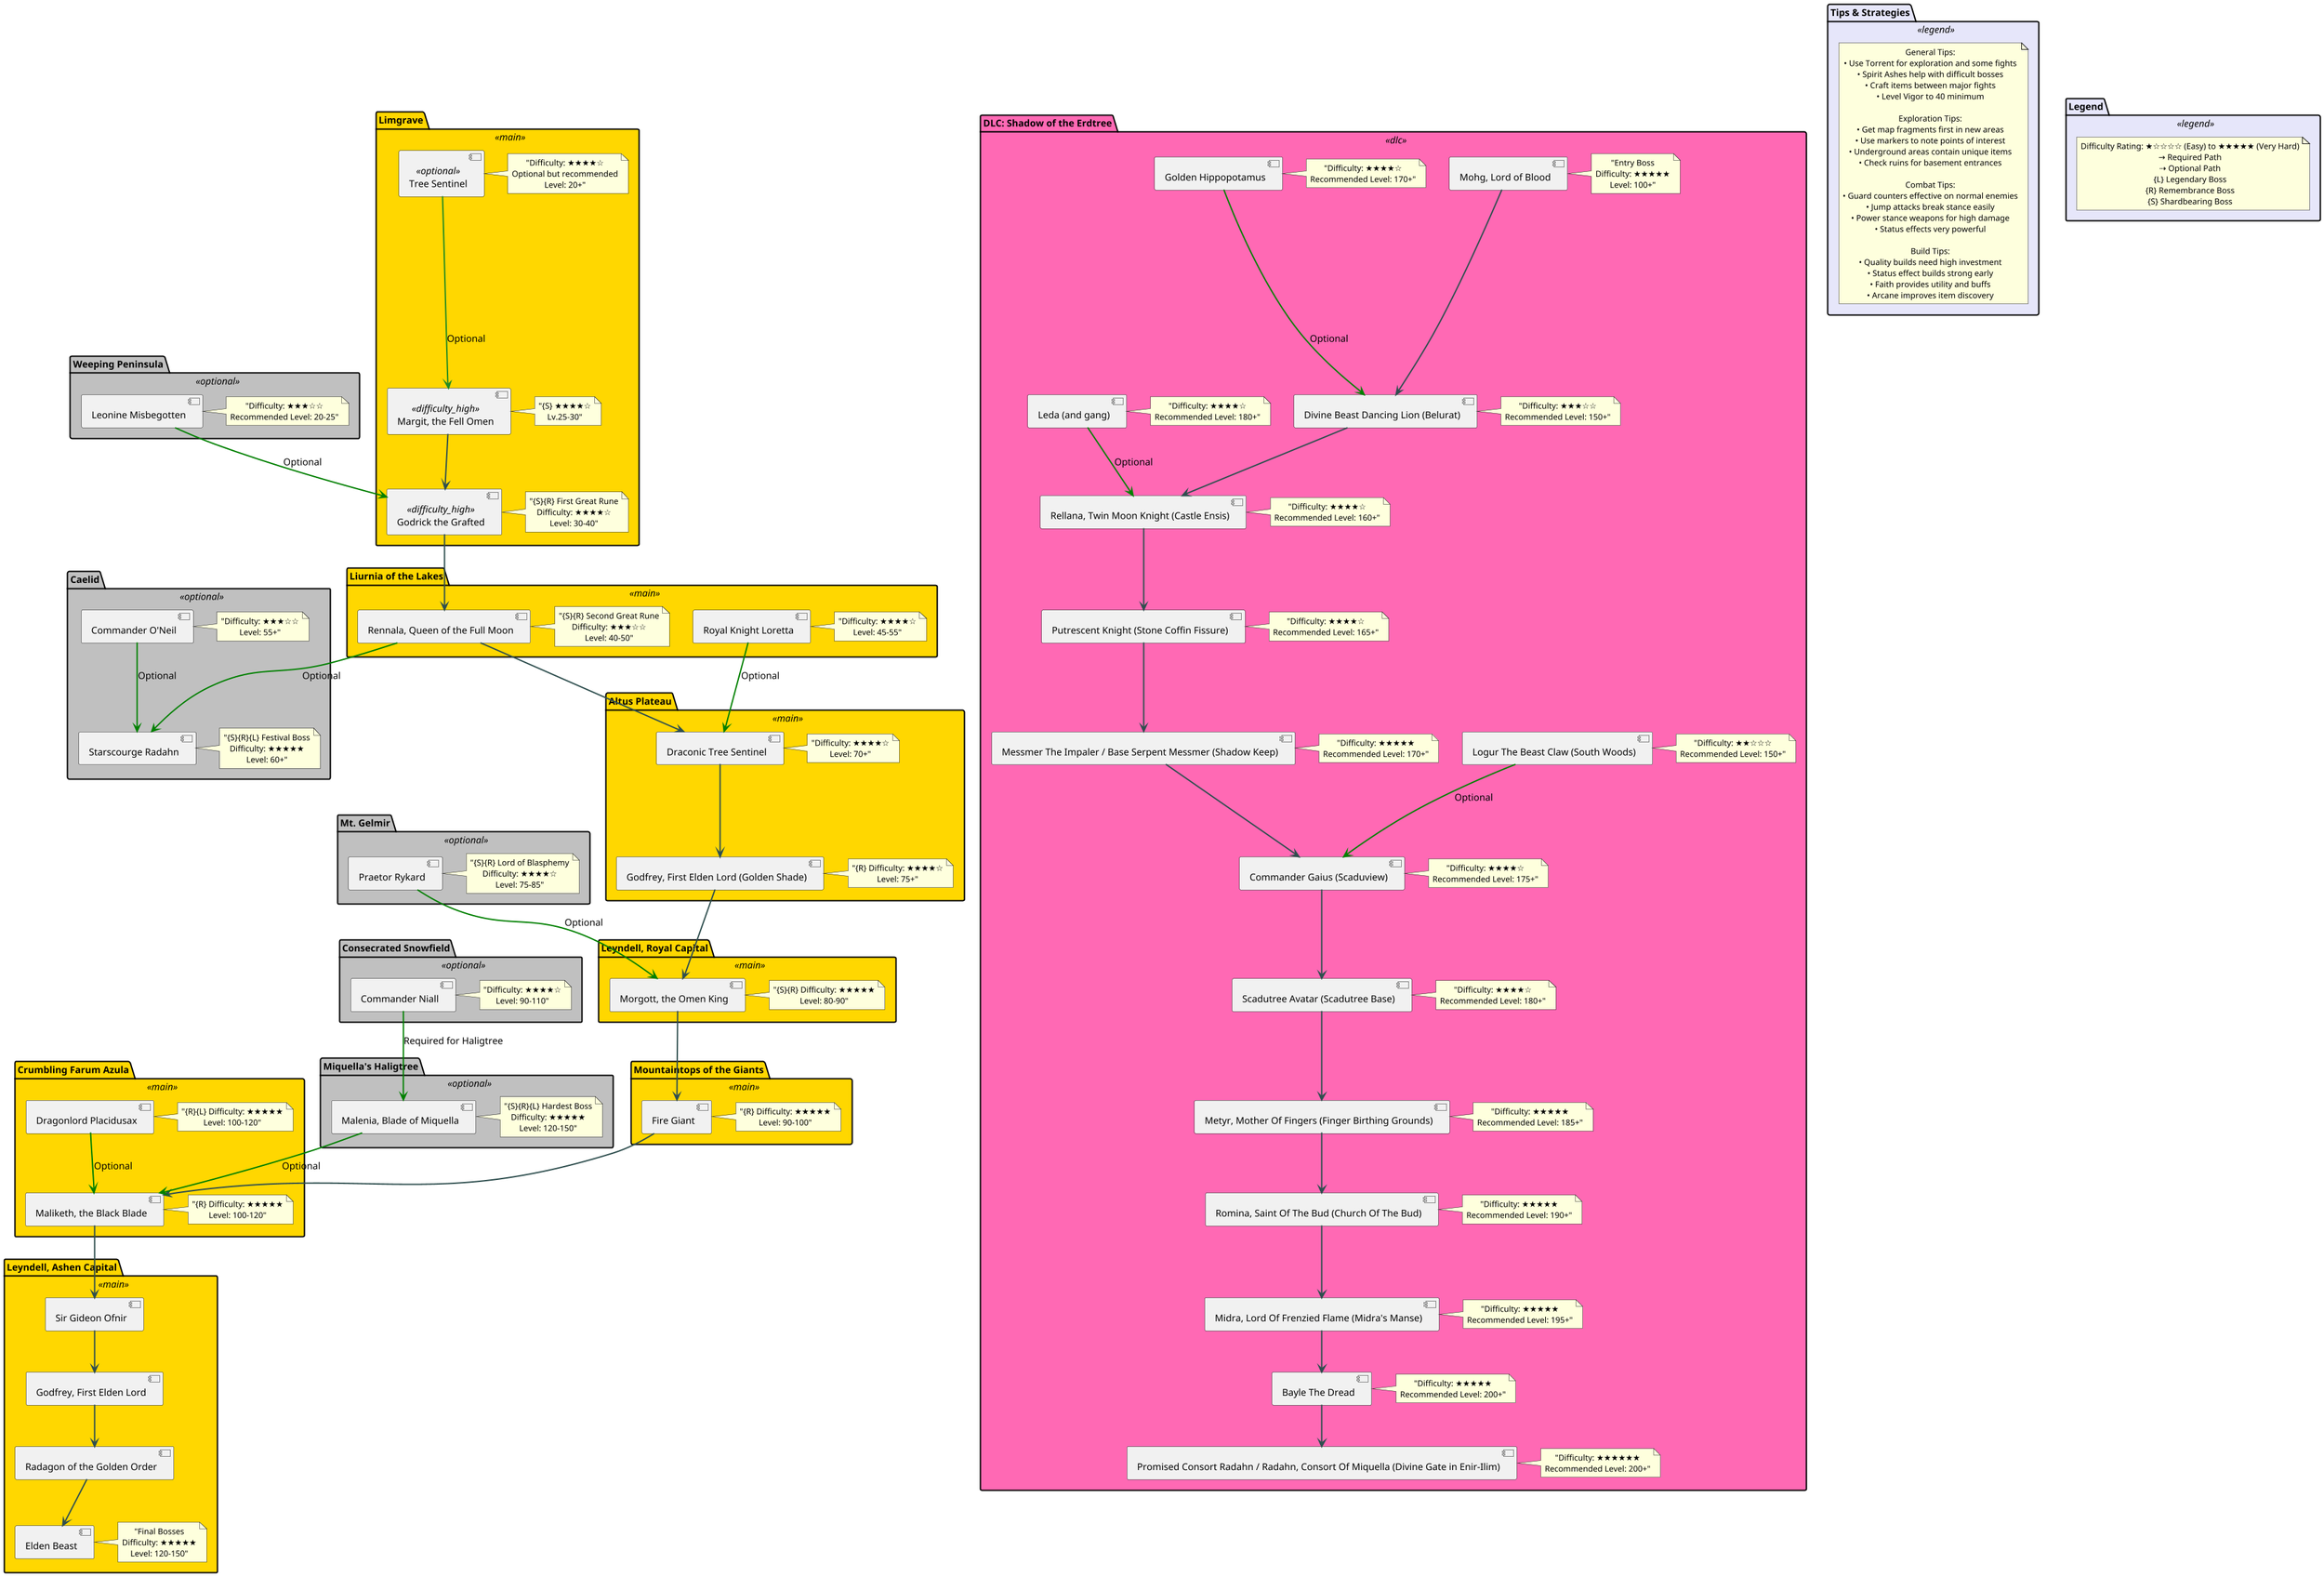 @startuml
!define MAIN_COLOR #FFD700
!define OPTIONAL_COLOR #C0C0C0
!define DLC_COLOR #FF69B4
!define LEGEND_COLOR #E6E6FA
!define DIFFICULTY_HIGH #FF0000
!define DIFFICULTY_MEDIUM #FFA500
!define DIFFICULTY_LOW #008000

' Layout and Sizing Configuration
skinparam dpi 190
skinparam defaultTextAlignment center
skinparam nodesep 80          ' Increased spacing between nodes
skinparam ranksep 90          ' Increased spacing between ranks
skinparam padding 20          ' Increased padding around packages
skinparam packagePadding 20   ' Reduced padding within packages

' Font Configurations
skinparam defaultFontSize 14  ' Increased font size for better readability
skinparam noteFontSize 12      ' Increased note font size
skinparam noteFontStyle plain

' Arrow Styling
skinparam ArrowColor #2F4F4F
skinparam ArrowThickness 2
skinparam PathHoverColor #FF0000
skinparam PathColor #2F4F4F

' Package Styling
skinparam PackageBackgroundColor<<main>> MAIN_COLOR
skinparam PackageBackgroundColor<<optional>> OPTIONAL_COLOR
skinparam PackageBackgroundColor<<dlc>> DLC_COLOR
skinparam PackageBackgroundColor<<legend>> LEGEND_COLOR
skinparam PackageBorderThickness 2

' Node Styling
skinparam rectangleFontSize 12  ' Reduced font size for nodes
skinparam rectanglePadding 10     ' Reduced padding within nodes
skinparam rectangleBorderThickness 2

' Scale Configuration
scale max 1600 width
scale max 1200 height

' Layout Directives
top to bottom direction

' Group Related Areas
together {
    package "Tips & Strategies" <<legend>> {
        note as Tips
            General Tips:
            • Use Torrent for exploration and some fights
            • Spirit Ashes help with difficult bosses
            • Craft items between major fights
            • Level Vigor to 40 minimum
            
            Exploration Tips:
            • Get map fragments first in new areas
            • Use markers to note points of interest
            • Underground areas contain unique items
            • Check ruins for basement entrances
            
            Combat Tips:
            • Guard counters effective on normal enemies
            • Jump attacks break stance easily
            • Power stance weapons for high damage
            • Status effects very powerful
            
            Build Tips:
            • Quality builds need high investment
            • Status effect builds strong early
            • Faith provides utility and buffs
            • Arcane improves item discovery
        end note
    }
}

together {
    package "Legend" <<legend>> {
        note as N1
            Difficulty Rating: ★☆☆☆☆ (Easy) to ★★★★★ (Very Hard)
            → Required Path
            ⇢ Optional Path
            {L} Legendary Boss
            {R} Remembrance Boss
            {S} Shardbearing Boss
        end note
    }
}

' Base Game Packages
package "Limgrave" <<main>> {
    [Margit, the Fell Omen] <<difficulty_high>> as Margit
    note right: "{S} ★★★★☆\nLv.25-30"
    
    [Tree Sentinel] <<optional>> as TreeSentinel
    note right: "Difficulty: ★★★★☆\nOptional but recommended\nLevel: 20+"
    
    [Godrick the Grafted] <<difficulty_high>> as Godrick
    note right: "{S}{R} First Great Rune\nDifficulty: ★★★★☆\nLevel: 30-40"
}

package "Weeping Peninsula" <<optional>> {
    [Leonine Misbegotten] as Leonine
    note right: "Difficulty: ★★★☆☆\nRecommended Level: 20-25"
}

package "Liurnia of the Lakes" <<main>> {
    [Rennala, Queen of the Full Moon] as Rennala
    note right: "{S}{R} Second Great Rune\nDifficulty: ★★★☆☆\nLevel: 40-50"
    
    [Royal Knight Loretta] as Loretta
    note right: "Difficulty: ★★★★☆\nLevel: 45-55"
}

package "Caelid" <<optional>> {
    [Starscourge Radahn] as Radahn
    note right: "{S}{R}{L} Festival Boss\nDifficulty: ★★★★★\nLevel: 60+"
    
    [Commander O'Neil] as ONeil
    note right: "Difficulty: ★★★☆☆\nLevel: 55+"
}

package "Altus Plateau" <<main>> {
    [Draconic Tree Sentinel] as DraconicSentinel
    note right: "Difficulty: ★★★★☆\nLevel: 70+"
    
    [Godfrey, First Elden Lord (Golden Shade)] as GoldenGodfrey
    note right: "{R} Difficulty: ★★★★☆\nLevel: 75+"
}

package "Mt. Gelmir" <<optional>> {
    [Praetor Rykard] as Rykard
    note right: "{S}{R} Lord of Blasphemy\nDifficulty: ★★★★☆\nLevel: 75-85"
}

package "Leyndell, Royal Capital" <<main>> {
    [Morgott, the Omen King] as Morgott
    note right: "{S}{R} Difficulty: ★★★★★\nLevel: 80-90"
}

package "Mountaintops of the Giants" <<main>> {
    [Fire Giant] as FireGiant
    note right: "{R} Difficulty: ★★★★★\nLevel: 90-100"
}

package "Crumbling Farum Azula" <<main>> {
    [Dragonlord Placidusax] as Placidusax
    note right: "{R}{L} Difficulty: ★★★★★\nLevel: 100-120"
    
    [Maliketh, the Black Blade] as Maliketh
    note right: "{R} Difficulty: ★★★★★\nLevel: 100-120"
}

package "Consecrated Snowfield" <<optional>> {
    [Commander Niall] as Niall
    note right: "Difficulty: ★★★★☆\nLevel: 90-110"
}

package "Miquella's Haligtree" <<optional>> {
    [Malenia, Blade of Miquella] as Malenia
    note right: "{S}{R}{L} Hardest Boss\nDifficulty: ★★★★★\nLevel: 120-150"
}

package "Leyndell, Ashen Capital" <<main>> {
    [Sir Gideon Ofnir] as Gideon
    [Godfrey, First Elden Lord] as Godfrey
    [Radagon of the Golden Order] as Radagon
    [Elden Beast] as EldenBeast
    note right: "Final Bosses\nDifficulty: ★★★★★\nLevel: 120-150"
}

' DLC Package
package "DLC: Shadow of the Erdtree" <<dlc>> {
    [Mohg, Lord of Blood] as Mohg
    note right: "Entry Boss\nDifficulty: ★★★★★\nLevel: 100+"

    [Divine Beast Dancing Lion (Belurat)] as DancingLion
    note right: "Difficulty: ★★★☆☆\nRecommended Level: 150+"

    [Rellana, Twin Moon Knight (Castle Ensis)] as Rellana
    note right: "Difficulty: ★★★★☆\nRecommended Level: 160+"

    [Putrescent Knight (Stone Coffin Fissure)] as PutrescentKnight
    note right: "Difficulty: ★★★★☆\nRecommended Level: 165+"

    [Messmer The Impaler / Base Serpent Messmer (Shadow Keep)] as Messmer
    note right: "Difficulty: ★★★★★\nRecommended Level: 170+"

    [Commander Gaius (Scaduview)] as CommanderGaius
    note right: "Difficulty: ★★★★☆\nRecommended Level: 175+"

    [Scadutree Avatar (Scadutree Base)] as ScadutreeAvatar
    note right: "Difficulty: ★★★★☆\nRecommended Level: 180+"

    [Metyr, Mother Of Fingers (Finger Birthing Grounds)] as Metyr
    note right: "Difficulty: ★★★★★\nRecommended Level: 185+"

    [Romina, Saint Of The Bud (Church Of The Bud)] as Romina
    note right: "Difficulty: ★★★★★\nRecommended Level: 190+"

    [Midra, Lord Of Frenzied Flame (Midra's Manse)] as Midra
    note right: "Difficulty: ★★★★★\nRecommended Level: 195+"

    [Bayle The Dread] as Bayle
    note right: "Difficulty: ★★★★★\nRecommended Level: 200+"

    [Promised Consort Radahn / Radahn, Consort Of Miquella (Divine Gate in Enir-Ilim)] as RadahnConsort
    note right: "Difficulty: ★★★★★★\nRecommended Level: 200+"

    ' Optional Bosses
    [Golden Hippopotamus] as GoldenHippopotamus
    note right: "Difficulty: ★★★★☆\nRecommended Level: 170+"

    [Logur The Beast Claw (South Woods)] as Logur
    note right: "Difficulty: ★★☆☆☆\nRecommended Level: 150+"

    [Leda (and gang)] as Leda
    note right: "Difficulty: ★★★★☆\nRecommended Level: 180+"
}

' Main Story Progression
skinparam PathHoverColor #FF0000
skinparam PathColor #2F4F4F
Margit --> Godrick
Godrick --> Rennala
Rennala --> DraconicSentinel
DraconicSentinel --> GoldenGodfrey
GoldenGodfrey --> Morgott
Morgott --> FireGiant
FireGiant --> Maliketh
Maliketh --> Gideon
Gideon --> Godfrey
Godfrey --> Radagon
Radagon --> EldenBeast

' Optional Paths
TreeSentinel -[thickness=2,#228B22]-> Margit : "Optional"
Leonine -[#green]-> Godrick : "Optional"
Rennala -[#green]-> Radahn : "Optional"
Loretta -[#green]-> DraconicSentinel : "Optional"
ONeil -[#green]-> Radahn : "Optional"
Rykard -[#green]-> Morgott : "Optional"
Placidusax -[#green]-> Maliketh : "Optional"
Niall -[#green]-> Malenia : "Required for Haligtree"
Malenia -[#green]-> Maliketh : "Optional"

' DLC Progression
Mohg --> DancingLion
DancingLion --> Rellana
Rellana --> PutrescentKnight
PutrescentKnight --> Messmer
Messmer --> CommanderGaius
CommanderGaius --> ScadutreeAvatar
ScadutreeAvatar --> Metyr
Metyr --> Romina
Romina --> Midra
Midra --> Bayle
Bayle --> RadahnConsort

' Optional Paths
GoldenHippopotamus -[#green]-> DancingLion : "Optional"
Logur -[#green]-> CommanderGaius : "Optional"
Leda -[#green]-> Rellana : "Optional"

@enduml